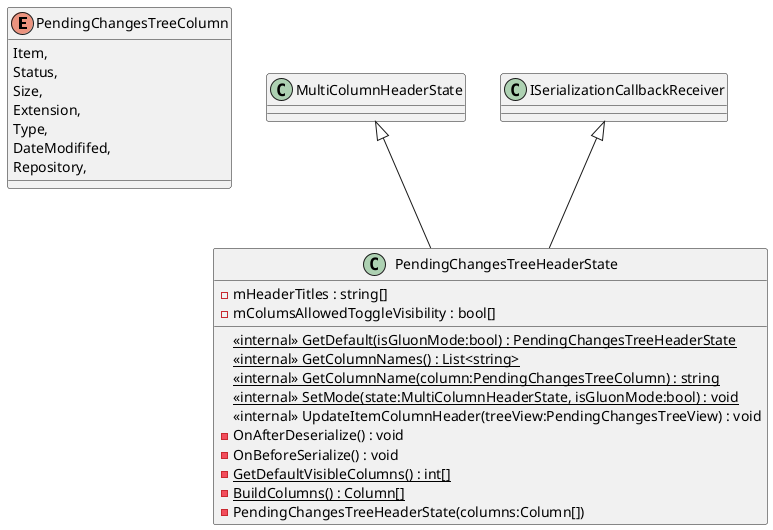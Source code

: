 @startuml
enum PendingChangesTreeColumn {
    Item,
    Status,
    Size,
    Extension,
    Type,
    DateModififed,
    Repository,
}
class PendingChangesTreeHeaderState {
    <<internal>> {static} GetDefault(isGluonMode:bool) : PendingChangesTreeHeaderState
    <<internal>> {static} GetColumnNames() : List<string>
    <<internal>> {static} GetColumnName(column:PendingChangesTreeColumn) : string
    <<internal>> {static} SetMode(state:MultiColumnHeaderState, isGluonMode:bool) : void
    <<internal>> UpdateItemColumnHeader(treeView:PendingChangesTreeView) : void
    - OnAfterDeserialize() : void
    - OnBeforeSerialize() : void
    {static} - GetDefaultVisibleColumns() : int[]
    {static} - BuildColumns() : Column[]
    - PendingChangesTreeHeaderState(columns:Column[])
    - mHeaderTitles : string[]
    - mColumsAllowedToggleVisibility : bool[]
}
MultiColumnHeaderState <|-- PendingChangesTreeHeaderState
ISerializationCallbackReceiver <|-- PendingChangesTreeHeaderState
@enduml
